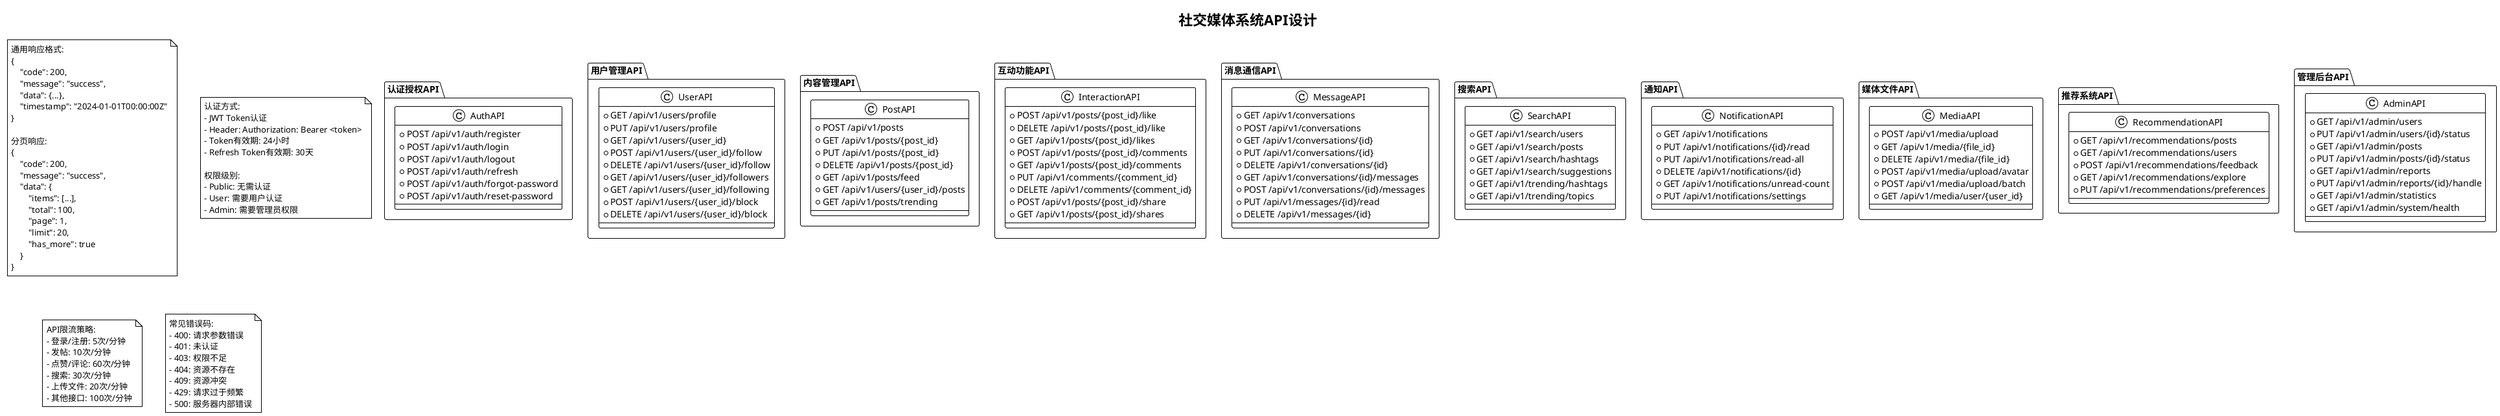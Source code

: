 @startuml
!theme plain
title 社交媒体系统API设计

package "认证授权API" {
    class AuthAPI {
        + POST /api/v1/auth/register
        + POST /api/v1/auth/login
        + POST /api/v1/auth/logout
        + POST /api/v1/auth/refresh
        + POST /api/v1/auth/forgot-password
        + POST /api/v1/auth/reset-password
    }
}

package "用户管理API" {
    class UserAPI {
        + GET /api/v1/users/profile
        + PUT /api/v1/users/profile
        + GET /api/v1/users/{user_id}
        + POST /api/v1/users/{user_id}/follow
        + DELETE /api/v1/users/{user_id}/follow
        + GET /api/v1/users/{user_id}/followers
        + GET /api/v1/users/{user_id}/following
        + POST /api/v1/users/{user_id}/block
        + DELETE /api/v1/users/{user_id}/block
    }
}

package "内容管理API" {
    class PostAPI {
        + POST /api/v1/posts
        + GET /api/v1/posts/{post_id}
        + PUT /api/v1/posts/{post_id}
        + DELETE /api/v1/posts/{post_id}
        + GET /api/v1/posts/feed
        + GET /api/v1/users/{user_id}/posts
        + GET /api/v1/posts/trending
    }
}

package "互动功能API" {
    class InteractionAPI {
        + POST /api/v1/posts/{post_id}/like
        + DELETE /api/v1/posts/{post_id}/like
        + GET /api/v1/posts/{post_id}/likes
        + POST /api/v1/posts/{post_id}/comments
        + GET /api/v1/posts/{post_id}/comments
        + PUT /api/v1/comments/{comment_id}
        + DELETE /api/v1/comments/{comment_id}
        + POST /api/v1/posts/{post_id}/share
        + GET /api/v1/posts/{post_id}/shares
    }
}

package "消息通信API" {
    class MessageAPI {
        + GET /api/v1/conversations
        + POST /api/v1/conversations
        + GET /api/v1/conversations/{id}
        + PUT /api/v1/conversations/{id}
        + DELETE /api/v1/conversations/{id}
        + GET /api/v1/conversations/{id}/messages
        + POST /api/v1/conversations/{id}/messages
        + PUT /api/v1/messages/{id}/read
        + DELETE /api/v1/messages/{id}
    }
}

package "搜索API" {
    class SearchAPI {
        + GET /api/v1/search/users
        + GET /api/v1/search/posts
        + GET /api/v1/search/hashtags
        + GET /api/v1/search/suggestions
        + GET /api/v1/trending/hashtags
        + GET /api/v1/trending/topics
    }
}

package "通知API" {
    class NotificationAPI {
        + GET /api/v1/notifications
        + PUT /api/v1/notifications/{id}/read
        + PUT /api/v1/notifications/read-all
        + DELETE /api/v1/notifications/{id}
        + GET /api/v1/notifications/unread-count
        + PUT /api/v1/notifications/settings
    }
}

package "媒体文件API" {
    class MediaAPI {
        + POST /api/v1/media/upload
        + GET /api/v1/media/{file_id}
        + DELETE /api/v1/media/{file_id}
        + POST /api/v1/media/upload/avatar
        + POST /api/v1/media/upload/batch
        + GET /api/v1/media/user/{user_id}
    }
}

package "推荐系统API" {
    class RecommendationAPI {
        + GET /api/v1/recommendations/posts
        + GET /api/v1/recommendations/users
        + POST /api/v1/recommendations/feedback
        + GET /api/v1/recommendations/explore
        + PUT /api/v1/recommendations/preferences
    }
}

package "管理后台API" {
    class AdminAPI {
        + GET /api/v1/admin/users
        + PUT /api/v1/admin/users/{id}/status
        + GET /api/v1/admin/posts
        + PUT /api/v1/admin/posts/{id}/status
        + GET /api/v1/admin/reports
        + PUT /api/v1/admin/reports/{id}/handle
        + GET /api/v1/admin/statistics
        + GET /api/v1/admin/system/health
    }
}

note as CommonResponse
    通用响应格式:
    {
        "code": 200,
        "message": "success", 
        "data": {...},
        "timestamp": "2024-01-01T00:00:00Z"
    }
    
    分页响应:
    {
        "code": 200,
        "message": "success",
        "data": {
            "items": [...],
            "total": 100,
            "page": 1,
            "limit": 20,
            "has_more": true
        }
    }
end note

note as Authentication
    认证方式:
    - JWT Token认证
    - Header: Authorization: Bearer <token>
    - Token有效期: 24小时
    - Refresh Token有效期: 30天
    
    权限级别:
    - Public: 无需认证
    - User: 需要用户认证
    - Admin: 需要管理员权限
end note

note as RateLimiting
    API限流策略:
    - 登录/注册: 5次/分钟
    - 发帖: 10次/分钟
    - 点赞/评论: 60次/分钟
    - 搜索: 30次/分钟
    - 上传文件: 20次/分钟
    - 其他接口: 100次/分钟
end note

note as ErrorCodes
    常见错误码:
    - 400: 请求参数错误
    - 401: 未认证
    - 403: 权限不足
    - 404: 资源不存在
    - 409: 资源冲突
    - 429: 请求过于频繁
    - 500: 服务器内部错误
end note

@enduml 